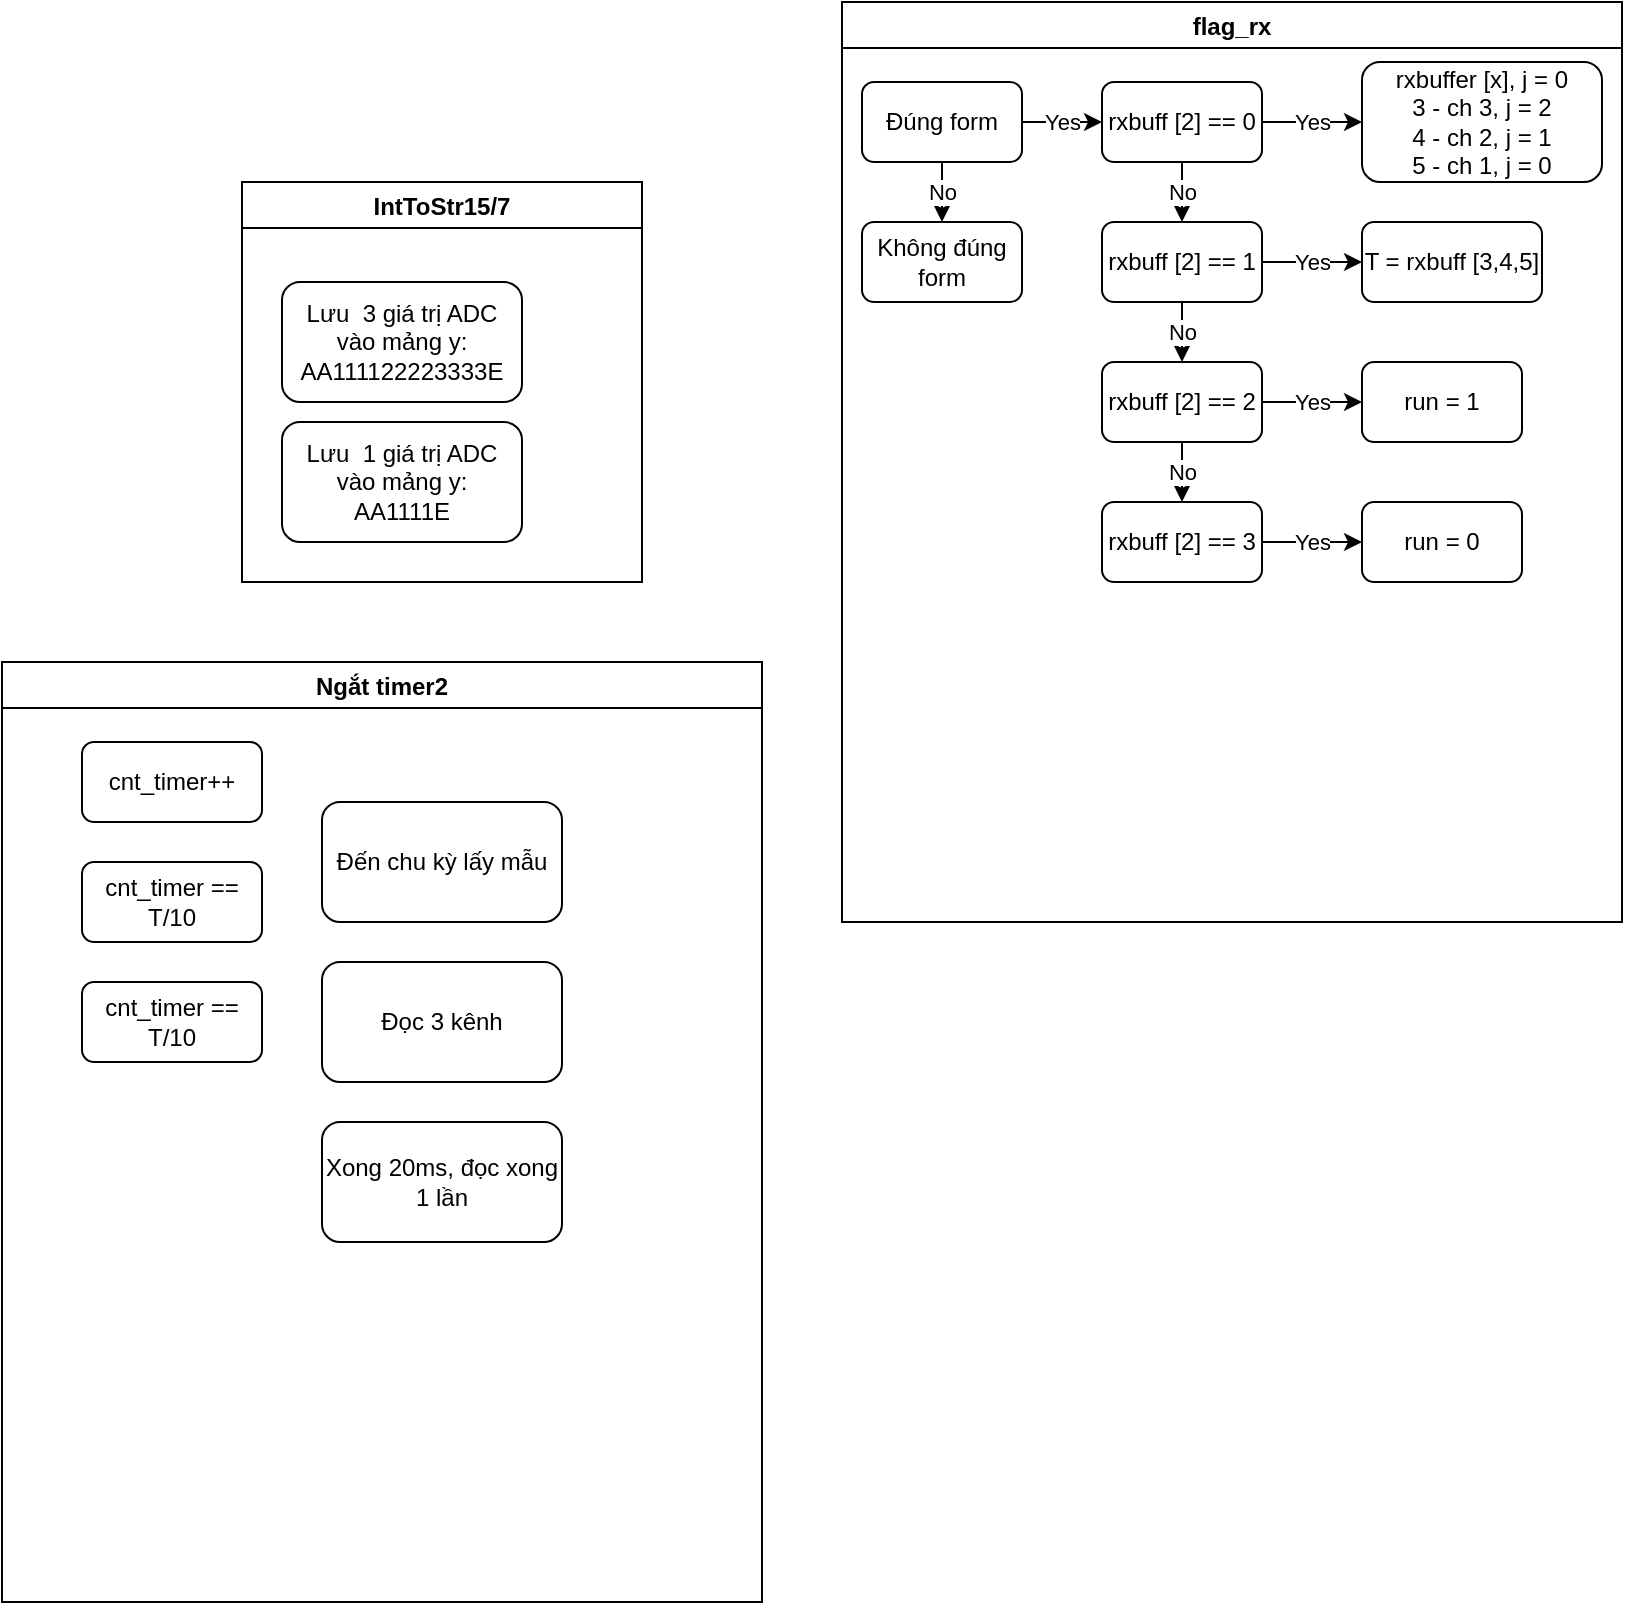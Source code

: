 <mxfile version="15.9.4" type="github">
  <diagram id="FF9rg5r9D7qFvO0WwwfO" name="Page-1">
    <mxGraphModel dx="1291" dy="546" grid="1" gridSize="10" guides="1" tooltips="1" connect="1" arrows="1" fold="1" page="1" pageScale="1" pageWidth="827" pageHeight="1169" math="0" shadow="0">
      <root>
        <mxCell id="0" />
        <mxCell id="1" parent="0" />
        <mxCell id="cI62Gkl3lEoGRVXDcpWC-6" value="IntToStr15/7" style="swimlane;" vertex="1" parent="1">
          <mxGeometry x="-260" y="120" width="200" height="200" as="geometry" />
        </mxCell>
        <mxCell id="cI62Gkl3lEoGRVXDcpWC-7" value="Lưu&amp;nbsp; 3 giá trị ADC vào mảng y:&lt;br&gt;AA111122223333E" style="rounded=1;whiteSpace=wrap;html=1;" vertex="1" parent="cI62Gkl3lEoGRVXDcpWC-6">
          <mxGeometry x="20" y="50" width="120" height="60" as="geometry" />
        </mxCell>
        <mxCell id="cI62Gkl3lEoGRVXDcpWC-8" value="Lưu&amp;nbsp; 1 giá trị ADC vào mảng y:&lt;br&gt;AA1111E" style="rounded=1;whiteSpace=wrap;html=1;" vertex="1" parent="cI62Gkl3lEoGRVXDcpWC-6">
          <mxGeometry x="20" y="120" width="120" height="60" as="geometry" />
        </mxCell>
        <mxCell id="cI62Gkl3lEoGRVXDcpWC-11" value="Ngắt timer2" style="swimlane;" vertex="1" parent="1">
          <mxGeometry x="-380" y="360" width="380" height="470" as="geometry" />
        </mxCell>
        <mxCell id="cI62Gkl3lEoGRVXDcpWC-10" value="cnt_timer == T/10" style="rounded=1;whiteSpace=wrap;html=1;" vertex="1" parent="cI62Gkl3lEoGRVXDcpWC-11">
          <mxGeometry x="40" y="100" width="90" height="40" as="geometry" />
        </mxCell>
        <mxCell id="cI62Gkl3lEoGRVXDcpWC-9" value="cnt_timer++" style="rounded=1;whiteSpace=wrap;html=1;" vertex="1" parent="cI62Gkl3lEoGRVXDcpWC-11">
          <mxGeometry x="40" y="40" width="90" height="40" as="geometry" />
        </mxCell>
        <mxCell id="cI62Gkl3lEoGRVXDcpWC-12" value="cnt_timer == T/10" style="rounded=1;whiteSpace=wrap;html=1;" vertex="1" parent="cI62Gkl3lEoGRVXDcpWC-11">
          <mxGeometry x="40" y="160" width="90" height="40" as="geometry" />
        </mxCell>
        <mxCell id="cI62Gkl3lEoGRVXDcpWC-38" value="Đọc 3 kênh" style="rounded=1;whiteSpace=wrap;html=1;" vertex="1" parent="cI62Gkl3lEoGRVXDcpWC-11">
          <mxGeometry x="160" y="150" width="120" height="60" as="geometry" />
        </mxCell>
        <mxCell id="cI62Gkl3lEoGRVXDcpWC-37" value="Đến chu kỳ lấy mẫu" style="rounded=1;whiteSpace=wrap;html=1;" vertex="1" parent="cI62Gkl3lEoGRVXDcpWC-11">
          <mxGeometry x="160" y="70" width="120" height="60" as="geometry" />
        </mxCell>
        <mxCell id="cI62Gkl3lEoGRVXDcpWC-39" value="Xong 20ms, đọc xong 1 lần" style="rounded=1;whiteSpace=wrap;html=1;" vertex="1" parent="cI62Gkl3lEoGRVXDcpWC-11">
          <mxGeometry x="160" y="230" width="120" height="60" as="geometry" />
        </mxCell>
        <mxCell id="cI62Gkl3lEoGRVXDcpWC-13" value="flag_rx" style="swimlane;" vertex="1" parent="1">
          <mxGeometry x="40" y="30" width="390" height="460" as="geometry" />
        </mxCell>
        <mxCell id="cI62Gkl3lEoGRVXDcpWC-34" value="Yes" style="edgeStyle=orthogonalEdgeStyle;rounded=0;orthogonalLoop=1;jettySize=auto;html=1;exitX=1;exitY=0.5;exitDx=0;exitDy=0;entryX=0;entryY=0.5;entryDx=0;entryDy=0;" edge="1" parent="cI62Gkl3lEoGRVXDcpWC-13" source="cI62Gkl3lEoGRVXDcpWC-14" target="cI62Gkl3lEoGRVXDcpWC-16">
          <mxGeometry relative="1" as="geometry" />
        </mxCell>
        <mxCell id="cI62Gkl3lEoGRVXDcpWC-36" value="No" style="edgeStyle=orthogonalEdgeStyle;rounded=0;orthogonalLoop=1;jettySize=auto;html=1;exitX=0.5;exitY=1;exitDx=0;exitDy=0;entryX=0.5;entryY=0;entryDx=0;entryDy=0;" edge="1" parent="cI62Gkl3lEoGRVXDcpWC-13" source="cI62Gkl3lEoGRVXDcpWC-14" target="cI62Gkl3lEoGRVXDcpWC-35">
          <mxGeometry relative="1" as="geometry" />
        </mxCell>
        <mxCell id="cI62Gkl3lEoGRVXDcpWC-14" value="Đúng form" style="rounded=1;whiteSpace=wrap;html=1;" vertex="1" parent="cI62Gkl3lEoGRVXDcpWC-13">
          <mxGeometry x="10" y="40" width="80" height="40" as="geometry" />
        </mxCell>
        <mxCell id="cI62Gkl3lEoGRVXDcpWC-23" value="Yes" style="edgeStyle=orthogonalEdgeStyle;rounded=0;orthogonalLoop=1;jettySize=auto;html=1;exitX=1;exitY=0.5;exitDx=0;exitDy=0;entryX=0;entryY=0.5;entryDx=0;entryDy=0;" edge="1" parent="cI62Gkl3lEoGRVXDcpWC-13" source="cI62Gkl3lEoGRVXDcpWC-16" target="cI62Gkl3lEoGRVXDcpWC-22">
          <mxGeometry relative="1" as="geometry" />
        </mxCell>
        <mxCell id="cI62Gkl3lEoGRVXDcpWC-24" value="No" style="edgeStyle=orthogonalEdgeStyle;rounded=0;orthogonalLoop=1;jettySize=auto;html=1;exitX=0.5;exitY=1;exitDx=0;exitDy=0;entryX=0.5;entryY=0;entryDx=0;entryDy=0;" edge="1" parent="cI62Gkl3lEoGRVXDcpWC-13" source="cI62Gkl3lEoGRVXDcpWC-16" target="cI62Gkl3lEoGRVXDcpWC-19">
          <mxGeometry relative="1" as="geometry" />
        </mxCell>
        <mxCell id="cI62Gkl3lEoGRVXDcpWC-16" value="rxbuff [2] == 0" style="rounded=1;whiteSpace=wrap;html=1;" vertex="1" parent="cI62Gkl3lEoGRVXDcpWC-13">
          <mxGeometry x="130" y="40" width="80" height="40" as="geometry" />
        </mxCell>
        <mxCell id="cI62Gkl3lEoGRVXDcpWC-25" value="No" style="edgeStyle=orthogonalEdgeStyle;rounded=0;orthogonalLoop=1;jettySize=auto;html=1;exitX=0.5;exitY=1;exitDx=0;exitDy=0;" edge="1" parent="cI62Gkl3lEoGRVXDcpWC-13" source="cI62Gkl3lEoGRVXDcpWC-19" target="cI62Gkl3lEoGRVXDcpWC-20">
          <mxGeometry relative="1" as="geometry" />
        </mxCell>
        <mxCell id="cI62Gkl3lEoGRVXDcpWC-33" value="Yes" style="edgeStyle=orthogonalEdgeStyle;rounded=0;orthogonalLoop=1;jettySize=auto;html=1;exitX=1;exitY=0.5;exitDx=0;exitDy=0;" edge="1" parent="cI62Gkl3lEoGRVXDcpWC-13" source="cI62Gkl3lEoGRVXDcpWC-19" target="cI62Gkl3lEoGRVXDcpWC-32">
          <mxGeometry relative="1" as="geometry" />
        </mxCell>
        <mxCell id="cI62Gkl3lEoGRVXDcpWC-19" value="rxbuff [2] == 1" style="rounded=1;whiteSpace=wrap;html=1;" vertex="1" parent="cI62Gkl3lEoGRVXDcpWC-13">
          <mxGeometry x="130" y="110" width="80" height="40" as="geometry" />
        </mxCell>
        <mxCell id="cI62Gkl3lEoGRVXDcpWC-26" value="No" style="edgeStyle=orthogonalEdgeStyle;rounded=0;orthogonalLoop=1;jettySize=auto;html=1;exitX=0.5;exitY=1;exitDx=0;exitDy=0;entryX=0.5;entryY=0;entryDx=0;entryDy=0;" edge="1" parent="cI62Gkl3lEoGRVXDcpWC-13" source="cI62Gkl3lEoGRVXDcpWC-20" target="cI62Gkl3lEoGRVXDcpWC-21">
          <mxGeometry relative="1" as="geometry" />
        </mxCell>
        <mxCell id="cI62Gkl3lEoGRVXDcpWC-30" value="Yes" style="edgeStyle=orthogonalEdgeStyle;rounded=0;orthogonalLoop=1;jettySize=auto;html=1;exitX=1;exitY=0.5;exitDx=0;exitDy=0;entryX=0;entryY=0.5;entryDx=0;entryDy=0;" edge="1" parent="cI62Gkl3lEoGRVXDcpWC-13" source="cI62Gkl3lEoGRVXDcpWC-20" target="cI62Gkl3lEoGRVXDcpWC-29">
          <mxGeometry relative="1" as="geometry" />
        </mxCell>
        <mxCell id="cI62Gkl3lEoGRVXDcpWC-20" value="rxbuff [2] == 2" style="rounded=1;whiteSpace=wrap;html=1;" vertex="1" parent="cI62Gkl3lEoGRVXDcpWC-13">
          <mxGeometry x="130" y="180" width="80" height="40" as="geometry" />
        </mxCell>
        <mxCell id="cI62Gkl3lEoGRVXDcpWC-31" value="Yes" style="edgeStyle=orthogonalEdgeStyle;rounded=0;orthogonalLoop=1;jettySize=auto;html=1;exitX=1;exitY=0.5;exitDx=0;exitDy=0;" edge="1" parent="cI62Gkl3lEoGRVXDcpWC-13" source="cI62Gkl3lEoGRVXDcpWC-21" target="cI62Gkl3lEoGRVXDcpWC-28">
          <mxGeometry relative="1" as="geometry" />
        </mxCell>
        <mxCell id="cI62Gkl3lEoGRVXDcpWC-21" value="rxbuff [2] == 3" style="rounded=1;whiteSpace=wrap;html=1;" vertex="1" parent="cI62Gkl3lEoGRVXDcpWC-13">
          <mxGeometry x="130" y="250" width="80" height="40" as="geometry" />
        </mxCell>
        <mxCell id="cI62Gkl3lEoGRVXDcpWC-22" value="rxbuffer [x], j = 0&lt;br&gt;3 - ch 3, j = 2&lt;br&gt;4 - ch 2, j = 1&lt;br&gt;5 - ch 1, j = 0" style="rounded=1;whiteSpace=wrap;html=1;" vertex="1" parent="cI62Gkl3lEoGRVXDcpWC-13">
          <mxGeometry x="260" y="30" width="120" height="60" as="geometry" />
        </mxCell>
        <mxCell id="cI62Gkl3lEoGRVXDcpWC-28" value="run = 0" style="rounded=1;whiteSpace=wrap;html=1;" vertex="1" parent="cI62Gkl3lEoGRVXDcpWC-13">
          <mxGeometry x="260" y="250" width="80" height="40" as="geometry" />
        </mxCell>
        <mxCell id="cI62Gkl3lEoGRVXDcpWC-29" value="run = 1" style="rounded=1;whiteSpace=wrap;html=1;" vertex="1" parent="cI62Gkl3lEoGRVXDcpWC-13">
          <mxGeometry x="260" y="180" width="80" height="40" as="geometry" />
        </mxCell>
        <mxCell id="cI62Gkl3lEoGRVXDcpWC-32" value="T = rxbuff [3,4,5]" style="rounded=1;whiteSpace=wrap;html=1;" vertex="1" parent="cI62Gkl3lEoGRVXDcpWC-13">
          <mxGeometry x="260" y="110" width="90" height="40" as="geometry" />
        </mxCell>
        <mxCell id="cI62Gkl3lEoGRVXDcpWC-35" value="Không đúng form" style="rounded=1;whiteSpace=wrap;html=1;" vertex="1" parent="cI62Gkl3lEoGRVXDcpWC-13">
          <mxGeometry x="10" y="110" width="80" height="40" as="geometry" />
        </mxCell>
      </root>
    </mxGraphModel>
  </diagram>
</mxfile>
